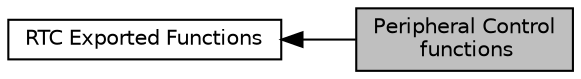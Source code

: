 digraph "Peripheral Control functions"
{
  edge [fontname="Helvetica",fontsize="10",labelfontname="Helvetica",labelfontsize="10"];
  node [fontname="Helvetica",fontsize="10",shape=box];
  rankdir=LR;
  Node2 [label="RTC Exported Functions",height=0.2,width=0.4,color="black", fillcolor="white", style="filled",URL="$group___r_t_c___exported___functions.html",tooltip=" "];
  Node1 [label="Peripheral Control\l functions",height=0.2,width=0.4,color="black", fillcolor="grey75", style="filled", fontcolor="black",tooltip=" "];
  Node2->Node1 [shape=plaintext, dir="back", style="solid"];
}
